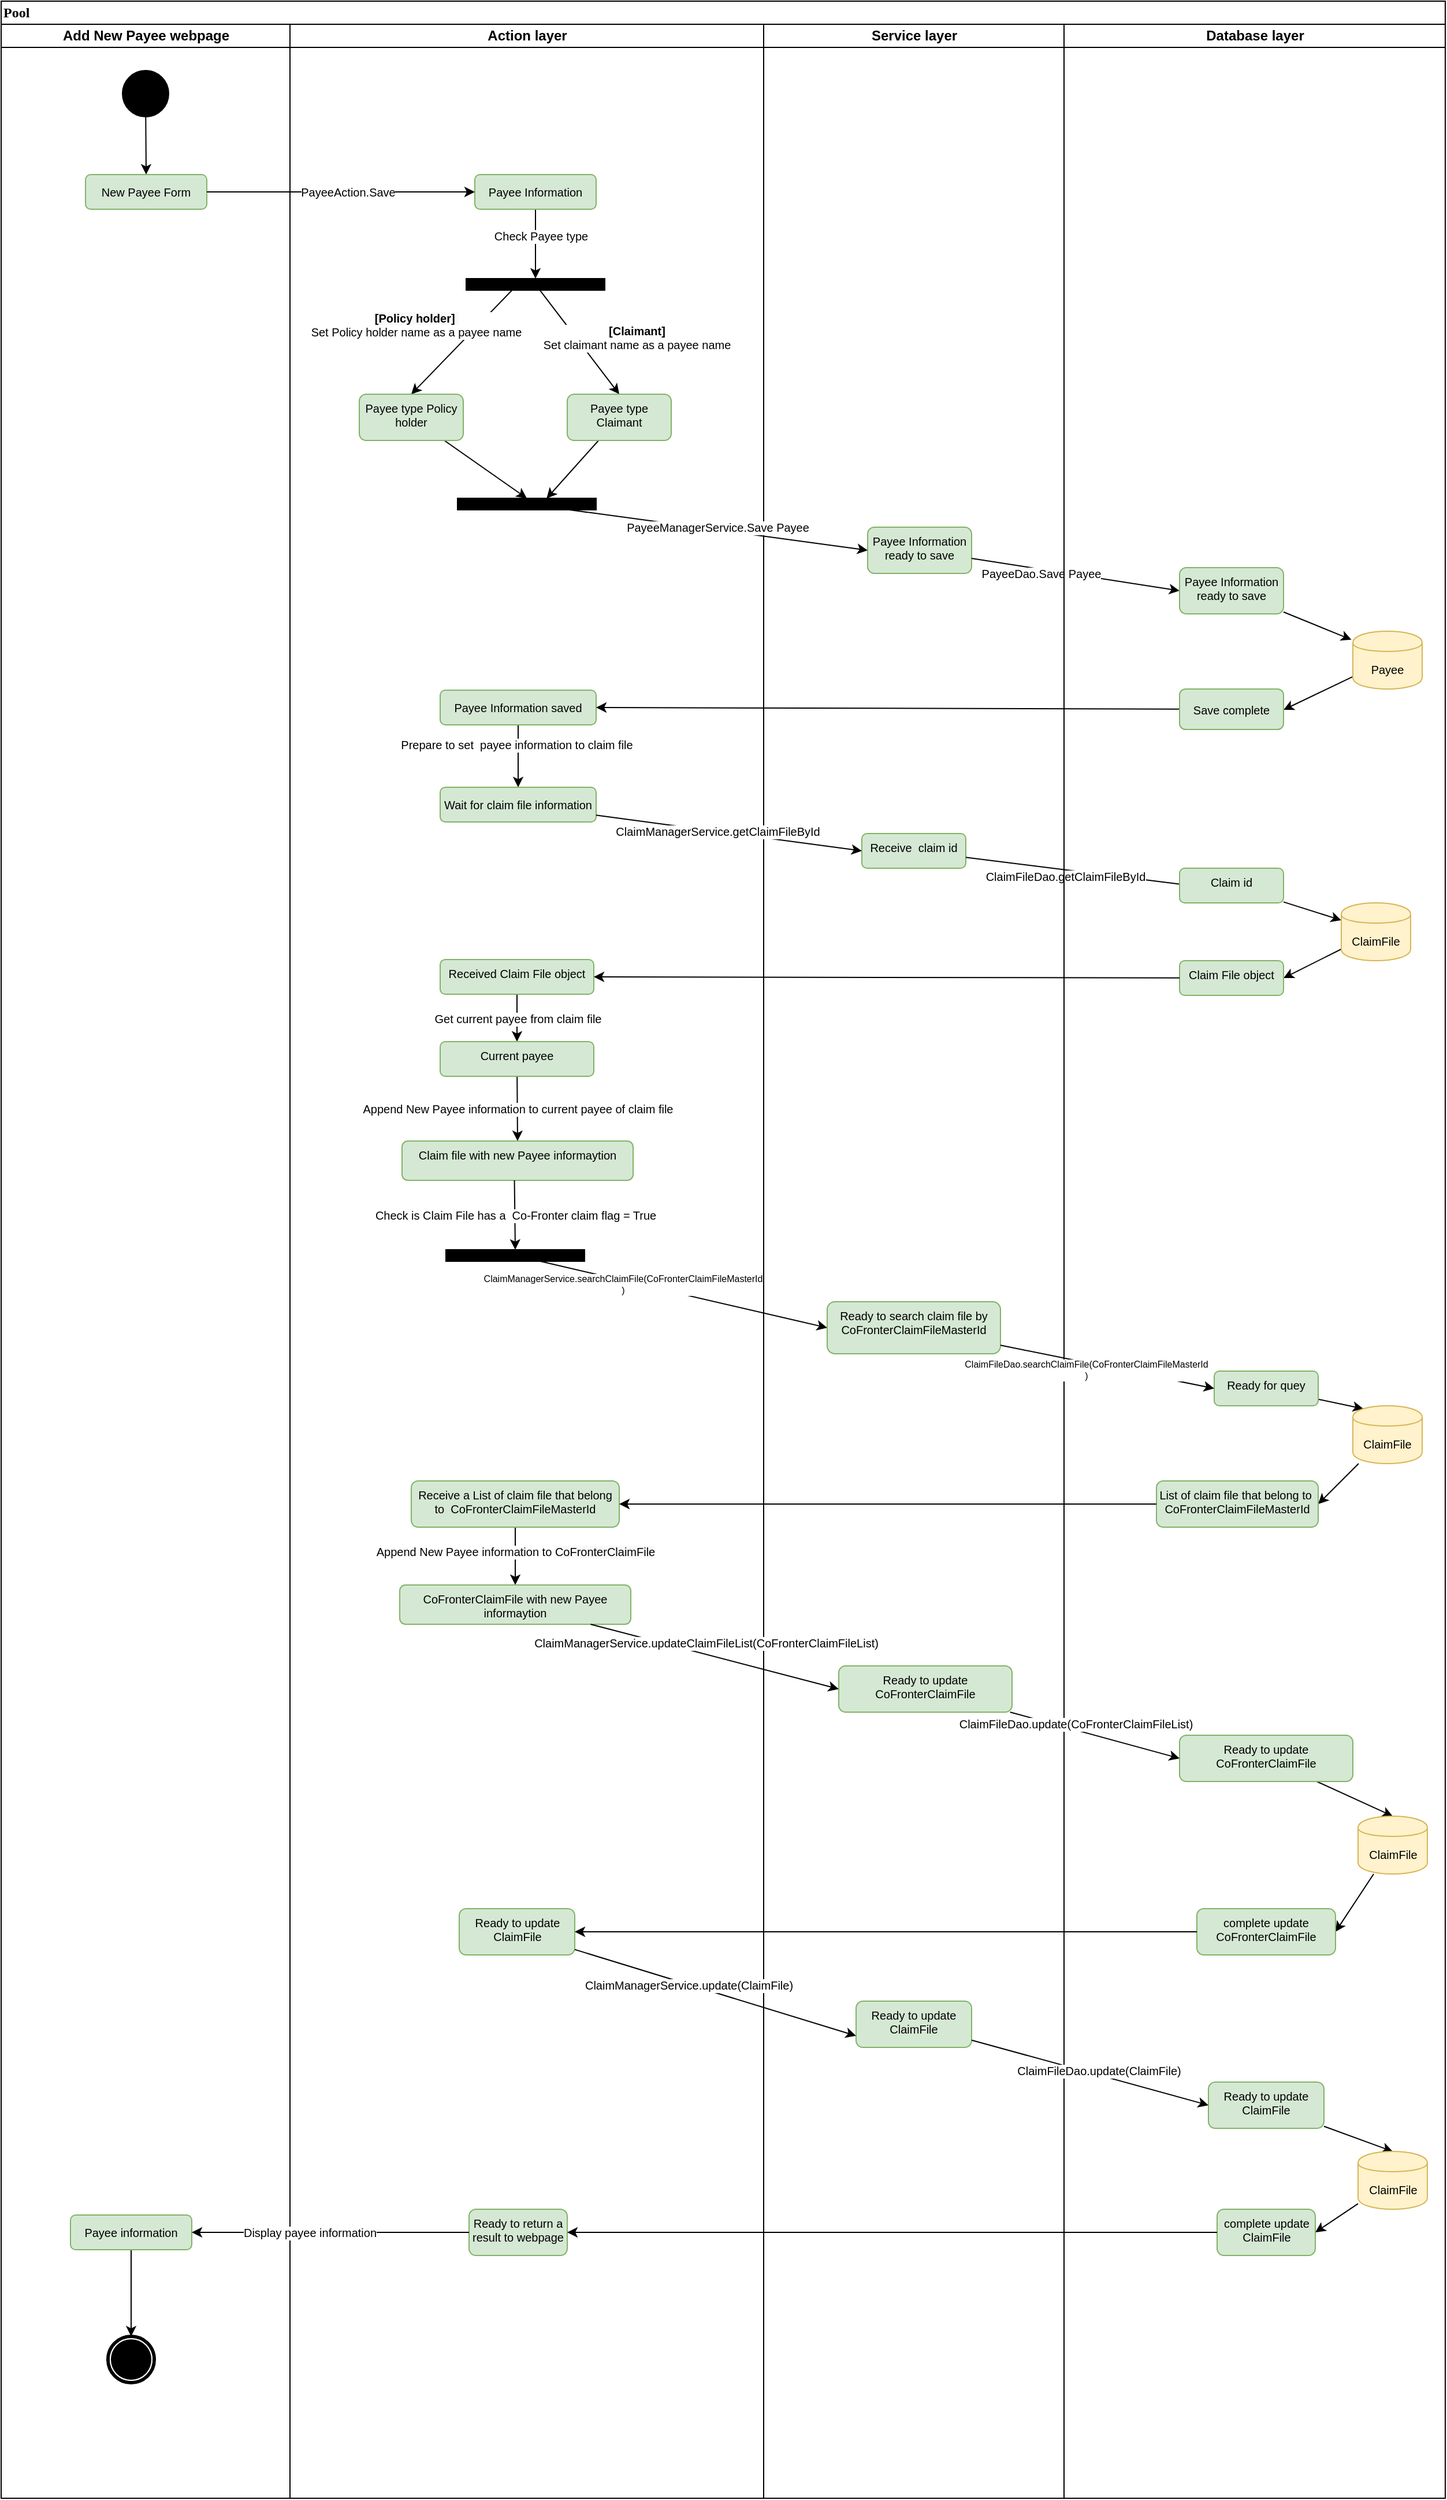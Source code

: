 <mxfile version="11.3.1" type="github" pages="1"><diagram name="Page-1" id="0783ab3e-0a74-02c8-0abd-f7b4e66b4bec"><mxGraphModel dx="1363" dy="840" grid="1" gridSize="10" guides="1" tooltips="1" connect="1" arrows="1" fold="1" page="1" pageScale="1" pageWidth="850" pageHeight="1100" background="#ffffff" math="0" shadow="0"><root><mxCell id="0"/><mxCell id="1" parent="0"/><mxCell id="1c1d494c118603dd-1" value="Pool" style="swimlane;html=1;childLayout=stackLayout;startSize=20;rounded=0;shadow=0;comic=0;labelBackgroundColor=none;strokeColor=#000000;strokeWidth=1;fillColor=#ffffff;fontFamily=Verdana;fontSize=12;fontColor=#000000;align=left;" parent="1" vertex="1"><mxGeometry x="40" y="20" width="1250" height="2160" as="geometry"/></mxCell><mxCell id="1c1d494c118603dd-2" value="Add New Payee webpage" style="swimlane;html=1;startSize=20;" parent="1c1d494c118603dd-1" vertex="1"><mxGeometry y="20" width="250" height="2140" as="geometry"/></mxCell><mxCell id="o6uYyF3r6FIAQzFePDf1-14" style="edgeStyle=none;rounded=0;orthogonalLoop=1;jettySize=auto;html=1;entryX=0.5;entryY=0;entryDx=0;entryDy=0;fontSize=10;" edge="1" parent="1c1d494c118603dd-2" source="60571a20871a0731-4" target="o6uYyF3r6FIAQzFePDf1-1"><mxGeometry relative="1" as="geometry"/></mxCell><mxCell id="60571a20871a0731-4" value="" style="ellipse;whiteSpace=wrap;html=1;rounded=0;shadow=0;comic=0;labelBackgroundColor=none;strokeColor=#000000;strokeWidth=1;fillColor=#000000;fontFamily=Verdana;fontSize=12;fontColor=#000000;align=center;" parent="1c1d494c118603dd-2" vertex="1"><mxGeometry x="105" y="40" width="40" height="40" as="geometry"/></mxCell><mxCell id="o6uYyF3r6FIAQzFePDf1-1" value="New Payee Form" style="rounded=1;whiteSpace=wrap;html=1;fillColor=#d5e8d4;strokeColor=#82b366;fontSize=10;" vertex="1" parent="1c1d494c118603dd-2"><mxGeometry x="73" y="130" width="105" height="30" as="geometry"/></mxCell><mxCell id="o6uYyF3r6FIAQzFePDf1-151" style="edgeStyle=none;rounded=0;orthogonalLoop=1;jettySize=auto;html=1;entryX=0.5;entryY=0;entryDx=0;entryDy=0;fontSize=10;" edge="1" parent="1c1d494c118603dd-2" source="o6uYyF3r6FIAQzFePDf1-147" target="o6uYyF3r6FIAQzFePDf1-150"><mxGeometry relative="1" as="geometry"/></mxCell><mxCell id="o6uYyF3r6FIAQzFePDf1-147" value="Payee information" style="rounded=1;whiteSpace=wrap;html=1;fillColor=#d5e8d4;strokeColor=#82b366;fontSize=10;" vertex="1" parent="1c1d494c118603dd-2"><mxGeometry x="60" y="1895" width="105" height="30" as="geometry"/></mxCell><mxCell id="o6uYyF3r6FIAQzFePDf1-150" value="" style="shape=mxgraph.bpmn.shape;html=1;verticalLabelPosition=bottom;labelBackgroundColor=#ffffff;verticalAlign=top;perimeter=ellipsePerimeter;outline=end;symbol=terminate;rounded=0;shadow=0;comic=0;strokeColor=#000000;strokeWidth=1;fillColor=#ffffff;fontFamily=Verdana;fontSize=12;fontColor=#000000;align=center;" vertex="1" parent="1c1d494c118603dd-2"><mxGeometry x="92.5" y="2000" width="40" height="40" as="geometry"/></mxCell><mxCell id="1c1d494c118603dd-3" value="Action layer" style="swimlane;html=1;startSize=20;align=center;" parent="1c1d494c118603dd-1" vertex="1"><mxGeometry x="250" y="20" width="410" height="2140" as="geometry"/></mxCell><mxCell id="o6uYyF3r6FIAQzFePDf1-16" style="edgeStyle=none;rounded=0;orthogonalLoop=1;jettySize=auto;html=1;entryX=0.5;entryY=0;entryDx=0;entryDy=0;fontSize=10;exitX=0.339;exitY=0.901;exitDx=0;exitDy=0;exitPerimeter=0;" edge="1" parent="1c1d494c118603dd-3" source="o6uYyF3r6FIAQzFePDf1-18" target="o6uYyF3r6FIAQzFePDf1-15"><mxGeometry relative="1" as="geometry"/></mxCell><mxCell id="o6uYyF3r6FIAQzFePDf1-17" value="&lt;span style=&quot;text-align: left ; white-space: normal ; background-color: rgb(248 , 249 , 250)&quot;&gt;&lt;b&gt;[Policy holder]&lt;/b&gt;&amp;nbsp;&lt;br&gt;&lt;/span&gt;Set Policy holder name as a payee name" style="text;html=1;resizable=0;points=[];align=center;verticalAlign=middle;labelBackgroundColor=#ffffff;fontSize=10;" vertex="1" connectable="0" parent="o6uYyF3r6FIAQzFePDf1-16"><mxGeometry x="0.318" y="2" relative="1" as="geometry"><mxPoint x="-28" y="-30.5" as="offset"/></mxGeometry></mxCell><mxCell id="o6uYyF3r6FIAQzFePDf1-20" style="edgeStyle=none;rounded=0;orthogonalLoop=1;jettySize=auto;html=1;entryX=0.5;entryY=0;entryDx=0;entryDy=0;fontSize=10;" edge="1" parent="1c1d494c118603dd-3" source="o6uYyF3r6FIAQzFePDf1-10" target="o6uYyF3r6FIAQzFePDf1-18"><mxGeometry relative="1" as="geometry"/></mxCell><mxCell id="o6uYyF3r6FIAQzFePDf1-21" value="Check Payee type" style="text;html=1;resizable=0;points=[];align=center;verticalAlign=middle;labelBackgroundColor=#ffffff;fontSize=10;" vertex="1" connectable="0" parent="o6uYyF3r6FIAQzFePDf1-20"><mxGeometry x="-0.258" y="4" relative="1" as="geometry"><mxPoint as="offset"/></mxGeometry></mxCell><mxCell id="o6uYyF3r6FIAQzFePDf1-10" value="Payee Information" style="rounded=1;whiteSpace=wrap;html=1;fillColor=#d5e8d4;strokeColor=#82b366;fontSize=10;" vertex="1" parent="1c1d494c118603dd-3"><mxGeometry x="160" y="130" width="105" height="30" as="geometry"/></mxCell><mxCell id="o6uYyF3r6FIAQzFePDf1-27" style="edgeStyle=none;rounded=0;orthogonalLoop=1;jettySize=auto;html=1;entryX=0.5;entryY=0;entryDx=0;entryDy=0;fontSize=10;" edge="1" parent="1c1d494c118603dd-3" source="o6uYyF3r6FIAQzFePDf1-15" target="o6uYyF3r6FIAQzFePDf1-26"><mxGeometry relative="1" as="geometry"/></mxCell><mxCell id="o6uYyF3r6FIAQzFePDf1-15" value="Payee type Policy holder" style="rounded=1;whiteSpace=wrap;html=1;fillColor=#d5e8d4;strokeColor=#82b366;fontSize=10;align=center;verticalAlign=top;" vertex="1" parent="1c1d494c118603dd-3"><mxGeometry x="60" y="320" width="90" height="40" as="geometry"/></mxCell><mxCell id="o6uYyF3r6FIAQzFePDf1-23" style="edgeStyle=none;rounded=0;orthogonalLoop=1;jettySize=auto;html=1;entryX=0.5;entryY=0;entryDx=0;entryDy=0;fontSize=10;" edge="1" parent="1c1d494c118603dd-3" source="o6uYyF3r6FIAQzFePDf1-18" target="o6uYyF3r6FIAQzFePDf1-25"><mxGeometry relative="1" as="geometry"><mxPoint x="295" y="390" as="targetPoint"/></mxGeometry></mxCell><mxCell id="o6uYyF3r6FIAQzFePDf1-24" value="&lt;b&gt;[Claimant]&lt;/b&gt;&lt;br&gt;Set claimant name as a payee name" style="text;html=1;resizable=0;points=[];align=center;verticalAlign=middle;labelBackgroundColor=#ffffff;fontSize=10;" vertex="1" connectable="0" parent="o6uYyF3r6FIAQzFePDf1-23"><mxGeometry x="0.35" y="3" relative="1" as="geometry"><mxPoint x="35" y="-18.5" as="offset"/></mxGeometry></mxCell><mxCell id="o6uYyF3r6FIAQzFePDf1-18" value="" style="rounded=0;whiteSpace=wrap;html=1;fontSize=10;align=left;strokeColor=#000000;fillColor=#000000;" vertex="1" parent="1c1d494c118603dd-3"><mxGeometry x="152.5" y="220" width="120" height="10" as="geometry"/></mxCell><mxCell id="o6uYyF3r6FIAQzFePDf1-28" style="edgeStyle=none;rounded=0;orthogonalLoop=1;jettySize=auto;html=1;entryX=0.643;entryY=0.013;entryDx=0;entryDy=0;entryPerimeter=0;fontSize=10;" edge="1" parent="1c1d494c118603dd-3" source="o6uYyF3r6FIAQzFePDf1-25" target="o6uYyF3r6FIAQzFePDf1-26"><mxGeometry relative="1" as="geometry"/></mxCell><mxCell id="o6uYyF3r6FIAQzFePDf1-25" value="Payee type Claimant" style="rounded=1;whiteSpace=wrap;html=1;fillColor=#d5e8d4;strokeColor=#82b366;fontSize=10;align=center;verticalAlign=top;" vertex="1" parent="1c1d494c118603dd-3"><mxGeometry x="240" y="320" width="90" height="40" as="geometry"/></mxCell><mxCell id="o6uYyF3r6FIAQzFePDf1-26" value="" style="rounded=0;whiteSpace=wrap;html=1;fontSize=10;align=left;strokeColor=#000000;fillColor=#000000;" vertex="1" parent="1c1d494c118603dd-3"><mxGeometry x="145" y="410" width="120" height="10" as="geometry"/></mxCell><mxCell id="o6uYyF3r6FIAQzFePDf1-45" style="edgeStyle=none;rounded=0;orthogonalLoop=1;jettySize=auto;html=1;entryX=0.5;entryY=0;entryDx=0;entryDy=0;fontSize=10;" edge="1" parent="1c1d494c118603dd-3" source="o6uYyF3r6FIAQzFePDf1-41" target="o6uYyF3r6FIAQzFePDf1-43"><mxGeometry relative="1" as="geometry"/></mxCell><mxCell id="o6uYyF3r6FIAQzFePDf1-46" value="Prepare to set&amp;nbsp; payee information to claim file" style="text;html=1;resizable=0;points=[];align=center;verticalAlign=middle;labelBackgroundColor=#ffffff;fontSize=10;" vertex="1" connectable="0" parent="o6uYyF3r6FIAQzFePDf1-45"><mxGeometry x="-0.373" y="-2" relative="1" as="geometry"><mxPoint as="offset"/></mxGeometry></mxCell><mxCell id="o6uYyF3r6FIAQzFePDf1-41" value="Payee Information saved" style="rounded=1;whiteSpace=wrap;html=1;fillColor=#d5e8d4;strokeColor=#82b366;fontSize=10;" vertex="1" parent="1c1d494c118603dd-3"><mxGeometry x="130" y="576" width="135" height="30" as="geometry"/></mxCell><mxCell id="o6uYyF3r6FIAQzFePDf1-43" value="Wait for claim file information" style="rounded=1;whiteSpace=wrap;html=1;fillColor=#d5e8d4;strokeColor=#82b366;fontSize=10;" vertex="1" parent="1c1d494c118603dd-3"><mxGeometry x="130" y="660" width="135" height="30" as="geometry"/></mxCell><mxCell id="o6uYyF3r6FIAQzFePDf1-66" value="Get current payee from claim file" style="edgeStyle=none;rounded=0;orthogonalLoop=1;jettySize=auto;html=1;entryX=0.5;entryY=0;entryDx=0;entryDy=0;fontSize=10;" edge="1" parent="1c1d494c118603dd-3" source="o6uYyF3r6FIAQzFePDf1-59" target="o6uYyF3r6FIAQzFePDf1-65"><mxGeometry relative="1" as="geometry"/></mxCell><mxCell id="o6uYyF3r6FIAQzFePDf1-59" value="Received Claim File object" style="rounded=1;whiteSpace=wrap;html=1;fillColor=#d5e8d4;strokeColor=#82b366;fontSize=10;align=center;verticalAlign=top;" vertex="1" parent="1c1d494c118603dd-3"><mxGeometry x="130" y="809" width="133" height="30" as="geometry"/></mxCell><mxCell id="o6uYyF3r6FIAQzFePDf1-68" value="Append New Payee information to current payee of claim file" style="edgeStyle=none;rounded=0;orthogonalLoop=1;jettySize=auto;html=1;entryX=0.5;entryY=0;entryDx=0;entryDy=0;fontSize=10;" edge="1" parent="1c1d494c118603dd-3" source="o6uYyF3r6FIAQzFePDf1-65" target="o6uYyF3r6FIAQzFePDf1-67"><mxGeometry relative="1" as="geometry"/></mxCell><mxCell id="o6uYyF3r6FIAQzFePDf1-65" value="Current payee" style="rounded=1;whiteSpace=wrap;html=1;fillColor=#d5e8d4;strokeColor=#82b366;fontSize=10;align=center;verticalAlign=top;" vertex="1" parent="1c1d494c118603dd-3"><mxGeometry x="130" y="880" width="133" height="30" as="geometry"/></mxCell><mxCell id="o6uYyF3r6FIAQzFePDf1-67" value="Claim file with new Payee informaytion" style="rounded=1;whiteSpace=wrap;html=1;fillColor=#d5e8d4;strokeColor=#82b366;fontSize=10;align=center;verticalAlign=top;" vertex="1" parent="1c1d494c118603dd-3"><mxGeometry x="97" y="966" width="200" height="34" as="geometry"/></mxCell><mxCell id="o6uYyF3r6FIAQzFePDf1-73" value="" style="rounded=0;whiteSpace=wrap;html=1;fontSize=10;align=left;strokeColor=#000000;fillColor=#000000;" vertex="1" parent="1c1d494c118603dd-3"><mxGeometry x="135" y="1060" width="120" height="10" as="geometry"/></mxCell><mxCell id="o6uYyF3r6FIAQzFePDf1-72" value="Check is Claim File has a&amp;nbsp; Co-Fronter claim flag = True" style="edgeStyle=none;rounded=0;orthogonalLoop=1;jettySize=auto;html=1;fontSize=10;entryX=0.5;entryY=0;entryDx=0;entryDy=0;" edge="1" parent="1c1d494c118603dd-3" target="o6uYyF3r6FIAQzFePDf1-73"><mxGeometry relative="1" as="geometry"><mxPoint x="194.285" y="1000" as="sourcePoint"/><mxPoint x="190" y="1060" as="targetPoint"/></mxGeometry></mxCell><mxCell id="o6uYyF3r6FIAQzFePDf1-96" style="edgeStyle=none;rounded=0;orthogonalLoop=1;jettySize=auto;html=1;entryX=0.5;entryY=0;entryDx=0;entryDy=0;fontSize=8;" edge="1" parent="1c1d494c118603dd-3" source="o6uYyF3r6FIAQzFePDf1-93" target="o6uYyF3r6FIAQzFePDf1-95"><mxGeometry relative="1" as="geometry"/></mxCell><mxCell id="o6uYyF3r6FIAQzFePDf1-98" value="&lt;span style=&quot;font-size: 10px&quot;&gt;Append New Payee information to&amp;nbsp;&lt;/span&gt;&lt;span style=&quot;font-size: 10px ; white-space: normal ; background-color: rgb(248 , 249 , 250)&quot;&gt;CoFronterClaimFile&lt;/span&gt;" style="text;html=1;resizable=0;points=[];align=center;verticalAlign=middle;labelBackgroundColor=#ffffff;fontSize=8;" vertex="1" connectable="0" parent="o6uYyF3r6FIAQzFePDf1-96"><mxGeometry x="-0.425" y="-2" relative="1" as="geometry"><mxPoint x="2" y="6" as="offset"/></mxGeometry></mxCell><mxCell id="o6uYyF3r6FIAQzFePDf1-93" value="Receive a List of claim file that belong to&amp;nbsp; CoFronterClaimFileMasterId" style="rounded=1;whiteSpace=wrap;html=1;fillColor=#d5e8d4;strokeColor=#82b366;fontSize=10;align=center;verticalAlign=top;" vertex="1" parent="1c1d494c118603dd-3"><mxGeometry x="105" y="1260" width="180" height="40" as="geometry"/></mxCell><mxCell id="o6uYyF3r6FIAQzFePDf1-95" value="CoFronterClaimFile&amp;nbsp;with new Payee informaytion" style="rounded=1;whiteSpace=wrap;html=1;fillColor=#d5e8d4;strokeColor=#82b366;fontSize=10;align=center;verticalAlign=top;" vertex="1" parent="1c1d494c118603dd-3"><mxGeometry x="95" y="1350" width="200" height="34" as="geometry"/></mxCell><mxCell id="o6uYyF3r6FIAQzFePDf1-109" value="Ready to update&lt;br&gt;ClaimFile" style="rounded=1;whiteSpace=wrap;html=1;fillColor=#d5e8d4;strokeColor=#82b366;fontSize=10;align=center;verticalAlign=top;" vertex="1" parent="1c1d494c118603dd-3"><mxGeometry x="146.5" y="1630" width="100" height="40" as="geometry"/></mxCell><mxCell id="o6uYyF3r6FIAQzFePDf1-145" value="Ready to return a result to webpage" style="rounded=1;whiteSpace=wrap;html=1;fillColor=#d5e8d4;strokeColor=#82b366;fontSize=10;align=center;verticalAlign=top;" vertex="1" parent="1c1d494c118603dd-3"><mxGeometry x="155" y="1890" width="85" height="40" as="geometry"/></mxCell><mxCell id="1c1d494c118603dd-4" value="Service layer" style="swimlane;html=1;startSize=20;" parent="1c1d494c118603dd-1" vertex="1"><mxGeometry x="660" y="20" width="260" height="2140" as="geometry"/></mxCell><mxCell id="o6uYyF3r6FIAQzFePDf1-29" value="Payee Information&lt;br&gt;ready to save" style="rounded=1;whiteSpace=wrap;html=1;fillColor=#d5e8d4;strokeColor=#82b366;fontSize=10;align=center;verticalAlign=top;" vertex="1" parent="1c1d494c118603dd-4"><mxGeometry x="90" y="435" width="90" height="40" as="geometry"/></mxCell><mxCell id="o6uYyF3r6FIAQzFePDf1-47" value="Receive&amp;nbsp; claim id" style="rounded=1;whiteSpace=wrap;html=1;fillColor=#d5e8d4;strokeColor=#82b366;fontSize=10;align=center;verticalAlign=top;" vertex="1" parent="1c1d494c118603dd-4"><mxGeometry x="85" y="700" width="90" height="30" as="geometry"/></mxCell><mxCell id="o6uYyF3r6FIAQzFePDf1-75" value="Ready to search claim file by&lt;br&gt;CoFronterClaimFileMasterId" style="rounded=1;whiteSpace=wrap;html=1;fillColor=#d5e8d4;strokeColor=#82b366;fontSize=10;align=center;verticalAlign=top;" vertex="1" parent="1c1d494c118603dd-4"><mxGeometry x="55" y="1105" width="150" height="45" as="geometry"/></mxCell><mxCell id="o6uYyF3r6FIAQzFePDf1-99" value="Ready to update&lt;br&gt;CoFronterClaimFile" style="rounded=1;whiteSpace=wrap;html=1;fillColor=#d5e8d4;strokeColor=#82b366;fontSize=10;align=center;verticalAlign=top;" vertex="1" parent="1c1d494c118603dd-4"><mxGeometry x="65" y="1420" width="150" height="40" as="geometry"/></mxCell><mxCell id="o6uYyF3r6FIAQzFePDf1-112" value="Ready to update&lt;br&gt;ClaimFile" style="rounded=1;whiteSpace=wrap;html=1;fillColor=#d5e8d4;strokeColor=#82b366;fontSize=10;align=center;verticalAlign=top;" vertex="1" parent="1c1d494c118603dd-4"><mxGeometry x="80" y="1710" width="100" height="40" as="geometry"/></mxCell><mxCell id="o6uYyF3r6FIAQzFePDf1-11" style="rounded=0;orthogonalLoop=1;jettySize=auto;html=1;entryX=0;entryY=0.5;entryDx=0;entryDy=0;fontSize=10;strokeColor=none;" edge="1" parent="1c1d494c118603dd-1" source="o6uYyF3r6FIAQzFePDf1-1" target="o6uYyF3r6FIAQzFePDf1-10"><mxGeometry relative="1" as="geometry"/></mxCell><mxCell id="o6uYyF3r6FIAQzFePDf1-12" style="edgeStyle=none;rounded=0;orthogonalLoop=1;jettySize=auto;html=1;entryX=0;entryY=0.5;entryDx=0;entryDy=0;fontSize=10;" edge="1" parent="1c1d494c118603dd-1" source="o6uYyF3r6FIAQzFePDf1-1" target="o6uYyF3r6FIAQzFePDf1-10"><mxGeometry relative="1" as="geometry"/></mxCell><mxCell id="o6uYyF3r6FIAQzFePDf1-13" value="PayeeAction.Save" style="text;html=1;resizable=0;points=[];align=center;verticalAlign=middle;labelBackgroundColor=#ffffff;fontSize=10;" vertex="1" connectable="0" parent="o6uYyF3r6FIAQzFePDf1-12"><mxGeometry x="-0.441" relative="1" as="geometry"><mxPoint x="57" as="offset"/></mxGeometry></mxCell><mxCell id="o6uYyF3r6FIAQzFePDf1-30" style="edgeStyle=none;rounded=0;orthogonalLoop=1;jettySize=auto;html=1;entryX=0;entryY=0.5;entryDx=0;entryDy=0;fontSize=10;" edge="1" parent="1c1d494c118603dd-1" source="o6uYyF3r6FIAQzFePDf1-26" target="o6uYyF3r6FIAQzFePDf1-29"><mxGeometry relative="1" as="geometry"/></mxCell><mxCell id="o6uYyF3r6FIAQzFePDf1-31" value="PayeeManagerService.Save Payee" style="text;html=1;resizable=0;points=[];align=center;verticalAlign=middle;labelBackgroundColor=#ffffff;fontSize=10;" vertex="1" connectable="0" parent="o6uYyF3r6FIAQzFePDf1-30"><mxGeometry x="-0.478" y="1" relative="1" as="geometry"><mxPoint x="60.5" y="7" as="offset"/></mxGeometry></mxCell><mxCell id="o6uYyF3r6FIAQzFePDf1-34" style="edgeStyle=none;rounded=0;orthogonalLoop=1;jettySize=auto;html=1;entryX=0;entryY=0.5;entryDx=0;entryDy=0;fontSize=10;" edge="1" parent="1c1d494c118603dd-1" source="o6uYyF3r6FIAQzFePDf1-29" target="o6uYyF3r6FIAQzFePDf1-33"><mxGeometry relative="1" as="geometry"/></mxCell><mxCell id="o6uYyF3r6FIAQzFePDf1-35" value="PayeeDao.Save Payee" style="text;html=1;resizable=0;points=[];align=center;verticalAlign=middle;labelBackgroundColor=#ffffff;fontSize=10;" vertex="1" connectable="0" parent="o6uYyF3r6FIAQzFePDf1-34"><mxGeometry x="-0.55" y="-3" relative="1" as="geometry"><mxPoint x="20" y="3.5" as="offset"/></mxGeometry></mxCell><mxCell id="o6uYyF3r6FIAQzFePDf1-42" style="edgeStyle=none;rounded=0;orthogonalLoop=1;jettySize=auto;html=1;entryX=1;entryY=0.5;entryDx=0;entryDy=0;fontSize=10;" edge="1" parent="1c1d494c118603dd-1" source="o6uYyF3r6FIAQzFePDf1-38" target="o6uYyF3r6FIAQzFePDf1-41"><mxGeometry relative="1" as="geometry"/></mxCell><mxCell id="o6uYyF3r6FIAQzFePDf1-48" style="edgeStyle=none;rounded=0;orthogonalLoop=1;jettySize=auto;html=1;entryX=0;entryY=0.5;entryDx=0;entryDy=0;fontSize=10;" edge="1" parent="1c1d494c118603dd-1" source="o6uYyF3r6FIAQzFePDf1-43" target="o6uYyF3r6FIAQzFePDf1-47"><mxGeometry relative="1" as="geometry"/></mxCell><mxCell id="o6uYyF3r6FIAQzFePDf1-49" value="ClaimManagerService.getClaimFileById" style="text;html=1;resizable=0;points=[];align=center;verticalAlign=middle;labelBackgroundColor=#ffffff;fontSize=10;" vertex="1" connectable="0" parent="o6uYyF3r6FIAQzFePDf1-48"><mxGeometry x="-0.562" relative="1" as="geometry"><mxPoint x="54.5" y="7" as="offset"/></mxGeometry></mxCell><mxCell id="o6uYyF3r6FIAQzFePDf1-51" style="edgeStyle=none;rounded=0;orthogonalLoop=1;jettySize=auto;html=1;fontSize=10;" edge="1" parent="1c1d494c118603dd-1" source="o6uYyF3r6FIAQzFePDf1-47"><mxGeometry relative="1" as="geometry"><mxPoint x="1030" y="765" as="targetPoint"/></mxGeometry></mxCell><mxCell id="o6uYyF3r6FIAQzFePDf1-52" value="ClaimFileDao.getClaimFileById" style="text;html=1;resizable=0;points=[];align=center;verticalAlign=middle;labelBackgroundColor=#ffffff;fontSize=10;" vertex="1" connectable="0" parent="o6uYyF3r6FIAQzFePDf1-51"><mxGeometry x="-0.482" y="-1" relative="1" as="geometry"><mxPoint x="35" y="9" as="offset"/></mxGeometry></mxCell><mxCell id="o6uYyF3r6FIAQzFePDf1-32" value="Database layer" style="swimlane;html=1;startSize=20;" vertex="1" parent="1c1d494c118603dd-1"><mxGeometry x="920" y="20" width="330" height="2140" as="geometry"/></mxCell><mxCell id="o6uYyF3r6FIAQzFePDf1-37" style="edgeStyle=none;rounded=0;orthogonalLoop=1;jettySize=auto;html=1;entryX=-0.02;entryY=0.147;entryDx=0;entryDy=0;entryPerimeter=0;fontSize=10;" edge="1" parent="o6uYyF3r6FIAQzFePDf1-32" source="o6uYyF3r6FIAQzFePDf1-33" target="o6uYyF3r6FIAQzFePDf1-36"><mxGeometry relative="1" as="geometry"/></mxCell><mxCell id="o6uYyF3r6FIAQzFePDf1-33" value="Payee Information&lt;br&gt;ready to save" style="rounded=1;whiteSpace=wrap;html=1;fillColor=#d5e8d4;strokeColor=#82b366;fontSize=10;align=center;verticalAlign=top;" vertex="1" parent="o6uYyF3r6FIAQzFePDf1-32"><mxGeometry x="100" y="470" width="90" height="40" as="geometry"/></mxCell><mxCell id="o6uYyF3r6FIAQzFePDf1-39" style="edgeStyle=none;rounded=0;orthogonalLoop=1;jettySize=auto;html=1;fontSize=10;" edge="1" parent="o6uYyF3r6FIAQzFePDf1-32" source="o6uYyF3r6FIAQzFePDf1-36"><mxGeometry relative="1" as="geometry"><mxPoint x="190" y="593" as="targetPoint"/></mxGeometry></mxCell><mxCell id="o6uYyF3r6FIAQzFePDf1-36" value="Payee" style="shape=cylinder;whiteSpace=wrap;html=1;boundedLbl=1;backgroundOutline=1;strokeColor=#d6b656;fillColor=#fff2cc;fontSize=10;align=center;" vertex="1" parent="o6uYyF3r6FIAQzFePDf1-32"><mxGeometry x="250" y="525" width="60" height="50" as="geometry"/></mxCell><mxCell id="o6uYyF3r6FIAQzFePDf1-38" value="Save complete" style="rounded=1;whiteSpace=wrap;html=1;fillColor=#d5e8d4;strokeColor=#82b366;fontSize=10;align=center;verticalAlign=middle;" vertex="1" parent="o6uYyF3r6FIAQzFePDf1-32"><mxGeometry x="100" y="575" width="90" height="35" as="geometry"/></mxCell><mxCell id="o6uYyF3r6FIAQzFePDf1-54" style="edgeStyle=none;rounded=0;orthogonalLoop=1;jettySize=auto;html=1;entryX=0;entryY=0.3;entryDx=0;entryDy=0;fontSize=10;" edge="1" parent="o6uYyF3r6FIAQzFePDf1-32" source="o6uYyF3r6FIAQzFePDf1-50" target="o6uYyF3r6FIAQzFePDf1-53"><mxGeometry relative="1" as="geometry"/></mxCell><mxCell id="o6uYyF3r6FIAQzFePDf1-50" value="Claim id" style="rounded=1;whiteSpace=wrap;html=1;fillColor=#d5e8d4;strokeColor=#82b366;fontSize=10;align=center;verticalAlign=top;" vertex="1" parent="o6uYyF3r6FIAQzFePDf1-32"><mxGeometry x="100" y="730" width="90" height="30" as="geometry"/></mxCell><mxCell id="o6uYyF3r6FIAQzFePDf1-56" style="edgeStyle=none;rounded=0;orthogonalLoop=1;jettySize=auto;html=1;entryX=1;entryY=0.5;entryDx=0;entryDy=0;fontSize=10;" edge="1" parent="o6uYyF3r6FIAQzFePDf1-32" source="o6uYyF3r6FIAQzFePDf1-53" target="o6uYyF3r6FIAQzFePDf1-55"><mxGeometry relative="1" as="geometry"/></mxCell><mxCell id="o6uYyF3r6FIAQzFePDf1-53" value="ClaimFile" style="shape=cylinder;whiteSpace=wrap;html=1;boundedLbl=1;backgroundOutline=1;strokeColor=#d6b656;fillColor=#fff2cc;fontSize=10;align=center;" vertex="1" parent="o6uYyF3r6FIAQzFePDf1-32"><mxGeometry x="240" y="760" width="60" height="50" as="geometry"/></mxCell><mxCell id="o6uYyF3r6FIAQzFePDf1-55" value="Claim File object" style="rounded=1;whiteSpace=wrap;html=1;fillColor=#d5e8d4;strokeColor=#82b366;fontSize=10;align=center;verticalAlign=top;" vertex="1" parent="o6uYyF3r6FIAQzFePDf1-32"><mxGeometry x="100" y="810" width="90" height="30" as="geometry"/></mxCell><mxCell id="o6uYyF3r6FIAQzFePDf1-89" style="edgeStyle=none;rounded=0;orthogonalLoop=1;jettySize=auto;html=1;entryX=0.15;entryY=0.05;entryDx=0;entryDy=0;entryPerimeter=0;fontSize=8;" edge="1" parent="o6uYyF3r6FIAQzFePDf1-32" source="o6uYyF3r6FIAQzFePDf1-83" target="o6uYyF3r6FIAQzFePDf1-88"><mxGeometry relative="1" as="geometry"/></mxCell><mxCell id="o6uYyF3r6FIAQzFePDf1-83" value="Ready for quey" style="rounded=1;whiteSpace=wrap;html=1;fillColor=#d5e8d4;strokeColor=#82b366;fontSize=10;align=center;verticalAlign=top;" vertex="1" parent="o6uYyF3r6FIAQzFePDf1-32"><mxGeometry x="130" y="1165" width="90" height="30" as="geometry"/></mxCell><mxCell id="o6uYyF3r6FIAQzFePDf1-91" style="edgeStyle=none;rounded=0;orthogonalLoop=1;jettySize=auto;html=1;entryX=1;entryY=0.5;entryDx=0;entryDy=0;fontSize=8;" edge="1" parent="o6uYyF3r6FIAQzFePDf1-32" source="o6uYyF3r6FIAQzFePDf1-88" target="o6uYyF3r6FIAQzFePDf1-90"><mxGeometry relative="1" as="geometry"/></mxCell><mxCell id="o6uYyF3r6FIAQzFePDf1-88" value="ClaimFile" style="shape=cylinder;whiteSpace=wrap;html=1;boundedLbl=1;backgroundOutline=1;strokeColor=#d6b656;fillColor=#fff2cc;fontSize=10;align=center;" vertex="1" parent="o6uYyF3r6FIAQzFePDf1-32"><mxGeometry x="250" y="1195" width="60" height="50" as="geometry"/></mxCell><mxCell id="o6uYyF3r6FIAQzFePDf1-90" value="List of claim file that belong to&amp;nbsp; CoFronterClaimFileMasterId" style="rounded=1;whiteSpace=wrap;html=1;fillColor=#d5e8d4;strokeColor=#82b366;fontSize=10;align=center;verticalAlign=top;" vertex="1" parent="o6uYyF3r6FIAQzFePDf1-32"><mxGeometry x="80" y="1260" width="140" height="40" as="geometry"/></mxCell><mxCell id="o6uYyF3r6FIAQzFePDf1-106" style="edgeStyle=none;rounded=0;orthogonalLoop=1;jettySize=auto;html=1;entryX=0.5;entryY=0;entryDx=0;entryDy=0;fontSize=10;" edge="1" parent="o6uYyF3r6FIAQzFePDf1-32" source="o6uYyF3r6FIAQzFePDf1-102" target="o6uYyF3r6FIAQzFePDf1-105"><mxGeometry relative="1" as="geometry"/></mxCell><mxCell id="o6uYyF3r6FIAQzFePDf1-102" value="Ready to update&lt;br&gt;CoFronterClaimFile" style="rounded=1;whiteSpace=wrap;html=1;fillColor=#d5e8d4;strokeColor=#82b366;fontSize=10;align=center;verticalAlign=top;" vertex="1" parent="o6uYyF3r6FIAQzFePDf1-32"><mxGeometry x="100" y="1480" width="150" height="40" as="geometry"/></mxCell><mxCell id="o6uYyF3r6FIAQzFePDf1-108" style="edgeStyle=none;rounded=0;orthogonalLoop=1;jettySize=auto;html=1;entryX=1;entryY=0.5;entryDx=0;entryDy=0;fontSize=10;" edge="1" parent="o6uYyF3r6FIAQzFePDf1-32" source="o6uYyF3r6FIAQzFePDf1-105" target="o6uYyF3r6FIAQzFePDf1-107"><mxGeometry relative="1" as="geometry"/></mxCell><mxCell id="o6uYyF3r6FIAQzFePDf1-105" value="ClaimFile" style="shape=cylinder;whiteSpace=wrap;html=1;boundedLbl=1;backgroundOutline=1;strokeColor=#d6b656;fillColor=#fff2cc;fontSize=10;align=center;" vertex="1" parent="o6uYyF3r6FIAQzFePDf1-32"><mxGeometry x="254.5" y="1550" width="60" height="50" as="geometry"/></mxCell><mxCell id="o6uYyF3r6FIAQzFePDf1-107" value="complete update CoFronterClaimFile" style="rounded=1;whiteSpace=wrap;html=1;fillColor=#d5e8d4;strokeColor=#82b366;fontSize=10;align=center;verticalAlign=top;" vertex="1" parent="o6uYyF3r6FIAQzFePDf1-32"><mxGeometry x="115" y="1630" width="120" height="40" as="geometry"/></mxCell><mxCell id="o6uYyF3r6FIAQzFePDf1-141" style="edgeStyle=none;rounded=0;orthogonalLoop=1;jettySize=auto;html=1;entryX=0.5;entryY=0;entryDx=0;entryDy=0;fontSize=10;" edge="1" parent="o6uYyF3r6FIAQzFePDf1-32" source="o6uYyF3r6FIAQzFePDf1-113" target="o6uYyF3r6FIAQzFePDf1-140"><mxGeometry relative="1" as="geometry"/></mxCell><mxCell id="o6uYyF3r6FIAQzFePDf1-113" value="Ready to update&lt;br&gt;ClaimFile" style="rounded=1;whiteSpace=wrap;html=1;fillColor=#d5e8d4;strokeColor=#82b366;fontSize=10;align=center;verticalAlign=top;" vertex="1" parent="o6uYyF3r6FIAQzFePDf1-32"><mxGeometry x="125" y="1780" width="100" height="40" as="geometry"/></mxCell><mxCell id="o6uYyF3r6FIAQzFePDf1-144" style="edgeStyle=none;rounded=0;orthogonalLoop=1;jettySize=auto;html=1;entryX=1;entryY=0.5;entryDx=0;entryDy=0;fontSize=10;" edge="1" parent="o6uYyF3r6FIAQzFePDf1-32" source="o6uYyF3r6FIAQzFePDf1-140" target="o6uYyF3r6FIAQzFePDf1-142"><mxGeometry relative="1" as="geometry"/></mxCell><mxCell id="o6uYyF3r6FIAQzFePDf1-140" value="ClaimFile" style="shape=cylinder;whiteSpace=wrap;html=1;boundedLbl=1;backgroundOutline=1;strokeColor=#d6b656;fillColor=#fff2cc;fontSize=10;align=center;" vertex="1" parent="o6uYyF3r6FIAQzFePDf1-32"><mxGeometry x="254.5" y="1840" width="60" height="50" as="geometry"/></mxCell><mxCell id="o6uYyF3r6FIAQzFePDf1-142" value="complete update ClaimFile" style="rounded=1;whiteSpace=wrap;html=1;fillColor=#d5e8d4;strokeColor=#82b366;fontSize=10;align=center;verticalAlign=top;" vertex="1" parent="o6uYyF3r6FIAQzFePDf1-32"><mxGeometry x="132.5" y="1890" width="85" height="40" as="geometry"/></mxCell><mxCell id="o6uYyF3r6FIAQzFePDf1-62" style="edgeStyle=none;rounded=0;orthogonalLoop=1;jettySize=auto;html=1;entryX=1;entryY=0.5;entryDx=0;entryDy=0;fontSize=10;" edge="1" parent="1c1d494c118603dd-1" source="o6uYyF3r6FIAQzFePDf1-55" target="o6uYyF3r6FIAQzFePDf1-59"><mxGeometry relative="1" as="geometry"/></mxCell><mxCell id="o6uYyF3r6FIAQzFePDf1-80" style="edgeStyle=none;rounded=0;orthogonalLoop=1;jettySize=auto;html=1;entryX=0;entryY=0.5;entryDx=0;entryDy=0;fontSize=10;" edge="1" parent="1c1d494c118603dd-1" source="o6uYyF3r6FIAQzFePDf1-73" target="o6uYyF3r6FIAQzFePDf1-75"><mxGeometry relative="1" as="geometry"/></mxCell><mxCell id="o6uYyF3r6FIAQzFePDf1-82" value="ClaimManagerService.searchClaimFile(CoFronterClaimFileMasterId&lt;br&gt;)" style="text;resizable=0;points=[];align=center;verticalAlign=middle;labelBackgroundColor=#ffffff;fontSize=8;html=1;textDirection=ltr;" vertex="1" connectable="0" parent="o6uYyF3r6FIAQzFePDf1-80"><mxGeometry x="-0.267" y="-1" relative="1" as="geometry"><mxPoint x="-19.5" y="-2" as="offset"/></mxGeometry></mxCell><mxCell id="o6uYyF3r6FIAQzFePDf1-84" style="edgeStyle=none;rounded=0;orthogonalLoop=1;jettySize=auto;html=1;entryX=0;entryY=0.5;entryDx=0;entryDy=0;fontSize=10;" edge="1" parent="1c1d494c118603dd-1" source="o6uYyF3r6FIAQzFePDf1-75" target="o6uYyF3r6FIAQzFePDf1-83"><mxGeometry relative="1" as="geometry"/></mxCell><mxCell id="o6uYyF3r6FIAQzFePDf1-85" value="ClaimFileDao.&lt;span style=&quot;font-size: 8px;&quot;&gt;searchClaimFile(CoFronterClaimFileMasterId&lt;/span&gt;&lt;br style=&quot;font-size: 8px;&quot;&gt;&lt;span style=&quot;font-size: 8px;&quot;&gt;)&lt;/span&gt;" style="text;html=1;resizable=0;points=[];align=center;verticalAlign=middle;labelBackgroundColor=#ffffff;fontSize=8;" vertex="1" connectable="0" parent="o6uYyF3r6FIAQzFePDf1-84"><mxGeometry x="0.254" y="1" relative="1" as="geometry"><mxPoint x="-42.5" y="-1" as="offset"/></mxGeometry></mxCell><mxCell id="o6uYyF3r6FIAQzFePDf1-94" style="edgeStyle=none;rounded=0;orthogonalLoop=1;jettySize=auto;html=1;fontSize=8;" edge="1" parent="1c1d494c118603dd-1" source="o6uYyF3r6FIAQzFePDf1-90" target="o6uYyF3r6FIAQzFePDf1-93"><mxGeometry relative="1" as="geometry"/></mxCell><mxCell id="o6uYyF3r6FIAQzFePDf1-100" style="edgeStyle=none;rounded=0;orthogonalLoop=1;jettySize=auto;html=1;entryX=0;entryY=0.5;entryDx=0;entryDy=0;fontSize=8;" edge="1" parent="1c1d494c118603dd-1" source="o6uYyF3r6FIAQzFePDf1-95" target="o6uYyF3r6FIAQzFePDf1-99"><mxGeometry relative="1" as="geometry"/></mxCell><mxCell id="o6uYyF3r6FIAQzFePDf1-101" value="ClaimManagerService.updateClaimFileList(CoFronterClaimFileList)" style="text;html=1;resizable=0;points=[];align=center;verticalAlign=middle;labelBackgroundColor=#ffffff;fontSize=10;" vertex="1" connectable="0" parent="o6uYyF3r6FIAQzFePDf1-100"><mxGeometry x="-0.092" y="-2" relative="1" as="geometry"><mxPoint x="2.5" y="-11.5" as="offset"/></mxGeometry></mxCell><mxCell id="o6uYyF3r6FIAQzFePDf1-103" style="edgeStyle=none;rounded=0;orthogonalLoop=1;jettySize=auto;html=1;entryX=0;entryY=0.5;entryDx=0;entryDy=0;fontSize=10;" edge="1" parent="1c1d494c118603dd-1" source="o6uYyF3r6FIAQzFePDf1-99" target="o6uYyF3r6FIAQzFePDf1-102"><mxGeometry relative="1" as="geometry"/></mxCell><mxCell id="o6uYyF3r6FIAQzFePDf1-104" value="&lt;span style=&quot;font-size: 10px&quot;&gt;ClaimFileDao&lt;/span&gt;.update(CoFronterClaimFileList)" style="text;html=1;resizable=0;points=[];align=center;verticalAlign=middle;labelBackgroundColor=#ffffff;fontSize=10;" vertex="1" connectable="0" parent="o6uYyF3r6FIAQzFePDf1-103"><mxGeometry x="-0.11" y="-2" relative="1" as="geometry"><mxPoint x="-8" y="-9.5" as="offset"/></mxGeometry></mxCell><mxCell id="o6uYyF3r6FIAQzFePDf1-110" style="edgeStyle=none;rounded=0;orthogonalLoop=1;jettySize=auto;html=1;entryX=1;entryY=0.5;entryDx=0;entryDy=0;fontSize=10;" edge="1" parent="1c1d494c118603dd-1" source="o6uYyF3r6FIAQzFePDf1-107" target="o6uYyF3r6FIAQzFePDf1-109"><mxGeometry relative="1" as="geometry"/></mxCell><mxCell id="o6uYyF3r6FIAQzFePDf1-114" style="edgeStyle=none;rounded=0;orthogonalLoop=1;jettySize=auto;html=1;entryX=0;entryY=0.75;entryDx=0;entryDy=0;fontSize=10;" edge="1" parent="1c1d494c118603dd-1" source="o6uYyF3r6FIAQzFePDf1-109" target="o6uYyF3r6FIAQzFePDf1-112"><mxGeometry relative="1" as="geometry"/></mxCell><mxCell id="o6uYyF3r6FIAQzFePDf1-115" value="ClaimManagerService.update(ClaimFile)" style="text;html=1;resizable=0;points=[];align=center;verticalAlign=middle;labelBackgroundColor=#ffffff;fontSize=10;" vertex="1" connectable="0" parent="o6uYyF3r6FIAQzFePDf1-114"><mxGeometry x="-0.194" relative="1" as="geometry"><mxPoint as="offset"/></mxGeometry></mxCell><mxCell id="o6uYyF3r6FIAQzFePDf1-116" style="edgeStyle=none;rounded=0;orthogonalLoop=1;jettySize=auto;html=1;entryX=0;entryY=0.5;entryDx=0;entryDy=0;fontSize=10;" edge="1" parent="1c1d494c118603dd-1" source="o6uYyF3r6FIAQzFePDf1-112" target="o6uYyF3r6FIAQzFePDf1-113"><mxGeometry relative="1" as="geometry"/></mxCell><mxCell id="o6uYyF3r6FIAQzFePDf1-117" value="ClaimFileDao.update(ClaimFile)" style="text;html=1;resizable=0;points=[];align=center;verticalAlign=middle;labelBackgroundColor=#ffffff;fontSize=10;" vertex="1" connectable="0" parent="o6uYyF3r6FIAQzFePDf1-116"><mxGeometry x="0.084" y="-2" relative="1" as="geometry"><mxPoint x="-0.5" y="-6" as="offset"/></mxGeometry></mxCell><mxCell id="o6uYyF3r6FIAQzFePDf1-146" style="edgeStyle=none;rounded=0;orthogonalLoop=1;jettySize=auto;html=1;entryX=1;entryY=0.5;entryDx=0;entryDy=0;fontSize=10;" edge="1" parent="1c1d494c118603dd-1" source="o6uYyF3r6FIAQzFePDf1-142" target="o6uYyF3r6FIAQzFePDf1-145"><mxGeometry relative="1" as="geometry"/></mxCell><mxCell id="o6uYyF3r6FIAQzFePDf1-148" style="edgeStyle=none;rounded=0;orthogonalLoop=1;jettySize=auto;html=1;entryX=1;entryY=0.5;entryDx=0;entryDy=0;fontSize=10;" edge="1" parent="1c1d494c118603dd-1" source="o6uYyF3r6FIAQzFePDf1-145" target="o6uYyF3r6FIAQzFePDf1-147"><mxGeometry relative="1" as="geometry"/></mxCell><mxCell id="o6uYyF3r6FIAQzFePDf1-149" value="Display payee information" style="text;html=1;resizable=0;points=[];align=center;verticalAlign=middle;labelBackgroundColor=#ffffff;fontSize=10;" vertex="1" connectable="0" parent="o6uYyF3r6FIAQzFePDf1-148"><mxGeometry x="0.148" relative="1" as="geometry"><mxPoint as="offset"/></mxGeometry></mxCell></root></mxGraphModel></diagram></mxfile>